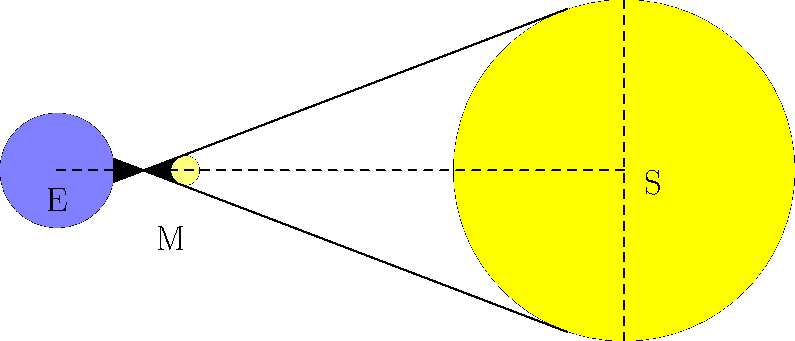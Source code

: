 settings.outformat = "png";
defaultpen(fontsize(16pt));
unitsize(1cm);

draw(circle((0, 0), 1));
fill(circle((0, 0), 1), lightblue);

draw(circle((2.25, 0), 0.25));
fill(circle((2.25, 0), 0.25), lightyellow);

draw(circle((10, 0), 3));
fill(circle((10, 0), 3), yellow);

draw((9, 2.85) -- (1, -0.2));
draw((9, -2.85) -- (1, 0.2));

draw((0, 0) -- (2.25, 0) -- (10, 0), dashed);
draw((10, 3) -- (10, -3), dashed);

fill((1, 0.2) .. (1, 0) .. (1, -0.2) -- (2.1, 0.2) .. (2, 0) .. (2.1, -0.2) -- cycle, black);

label((0, -0.5), "E");
label((2, -1.2), "M");
label((10.5, -0.2), "S");
